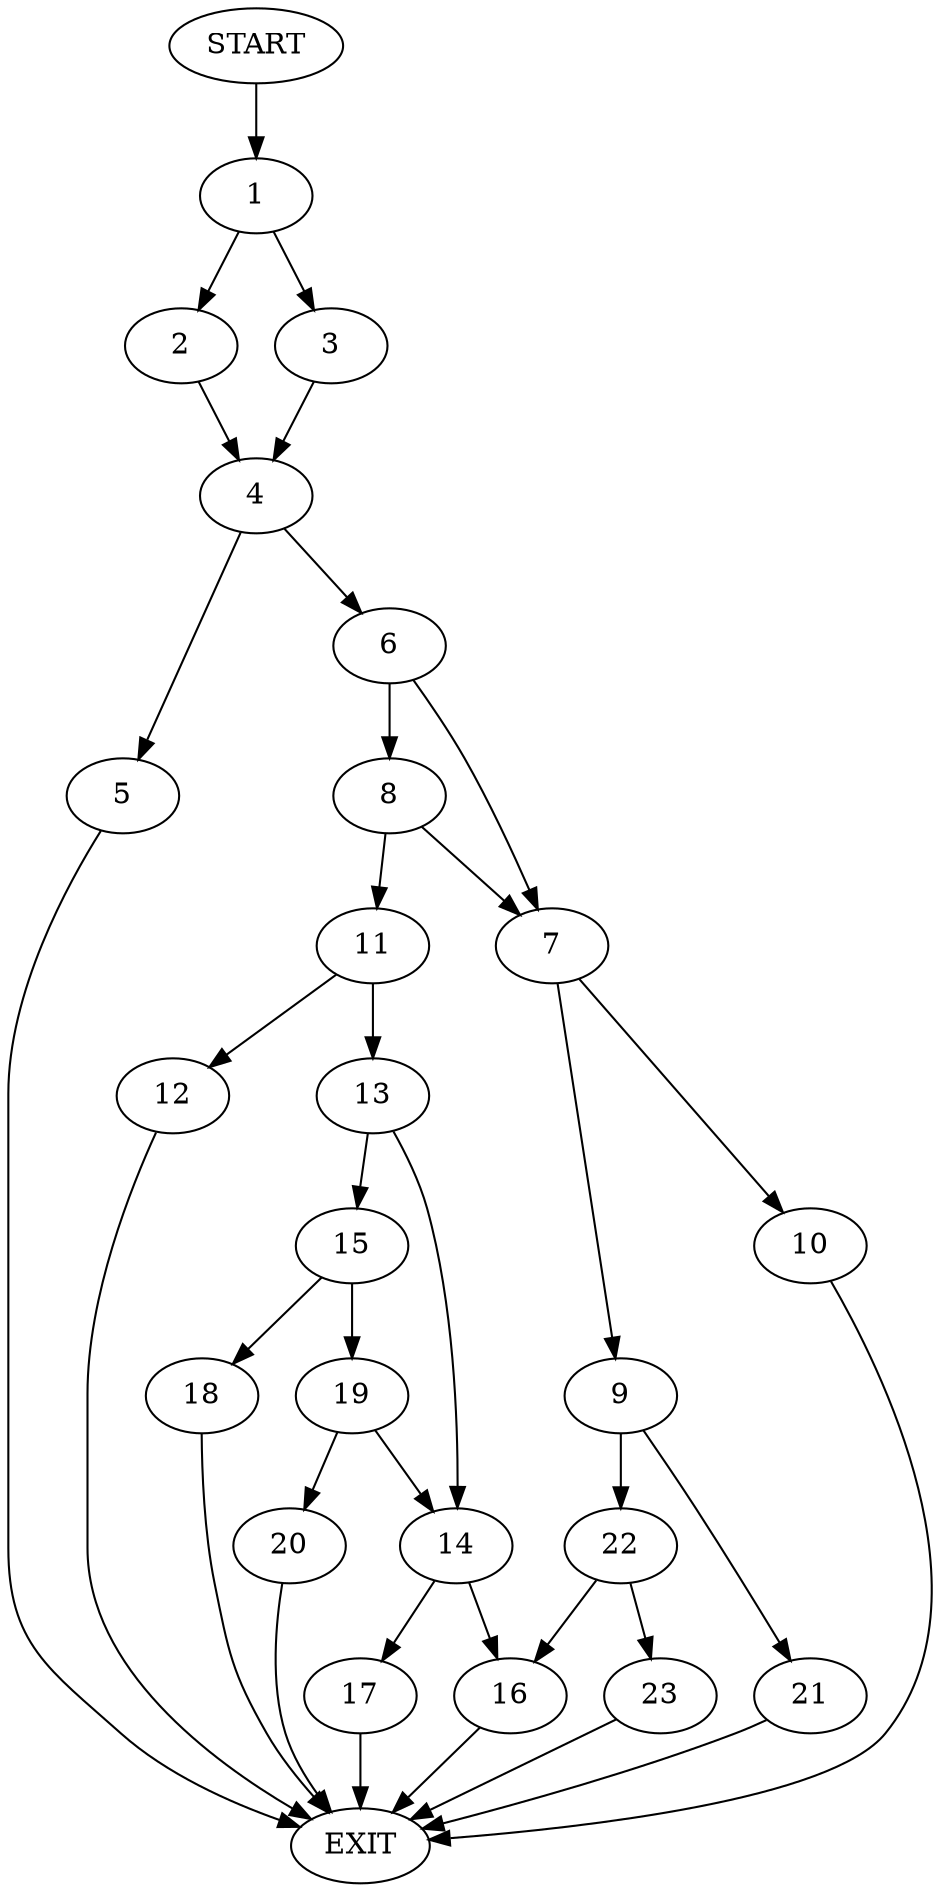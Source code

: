 digraph {
0 [label="START"]
24 [label="EXIT"]
0 -> 1
1 -> 2
1 -> 3
3 -> 4
2 -> 4
4 -> 5
4 -> 6
5 -> 24
6 -> 7
6 -> 8
7 -> 9
7 -> 10
8 -> 7
8 -> 11
11 -> 12
11 -> 13
12 -> 24
13 -> 14
13 -> 15
14 -> 16
14 -> 17
15 -> 18
15 -> 19
18 -> 24
19 -> 14
19 -> 20
20 -> 24
17 -> 24
16 -> 24
10 -> 24
9 -> 21
9 -> 22
21 -> 24
22 -> 23
22 -> 16
23 -> 24
}
